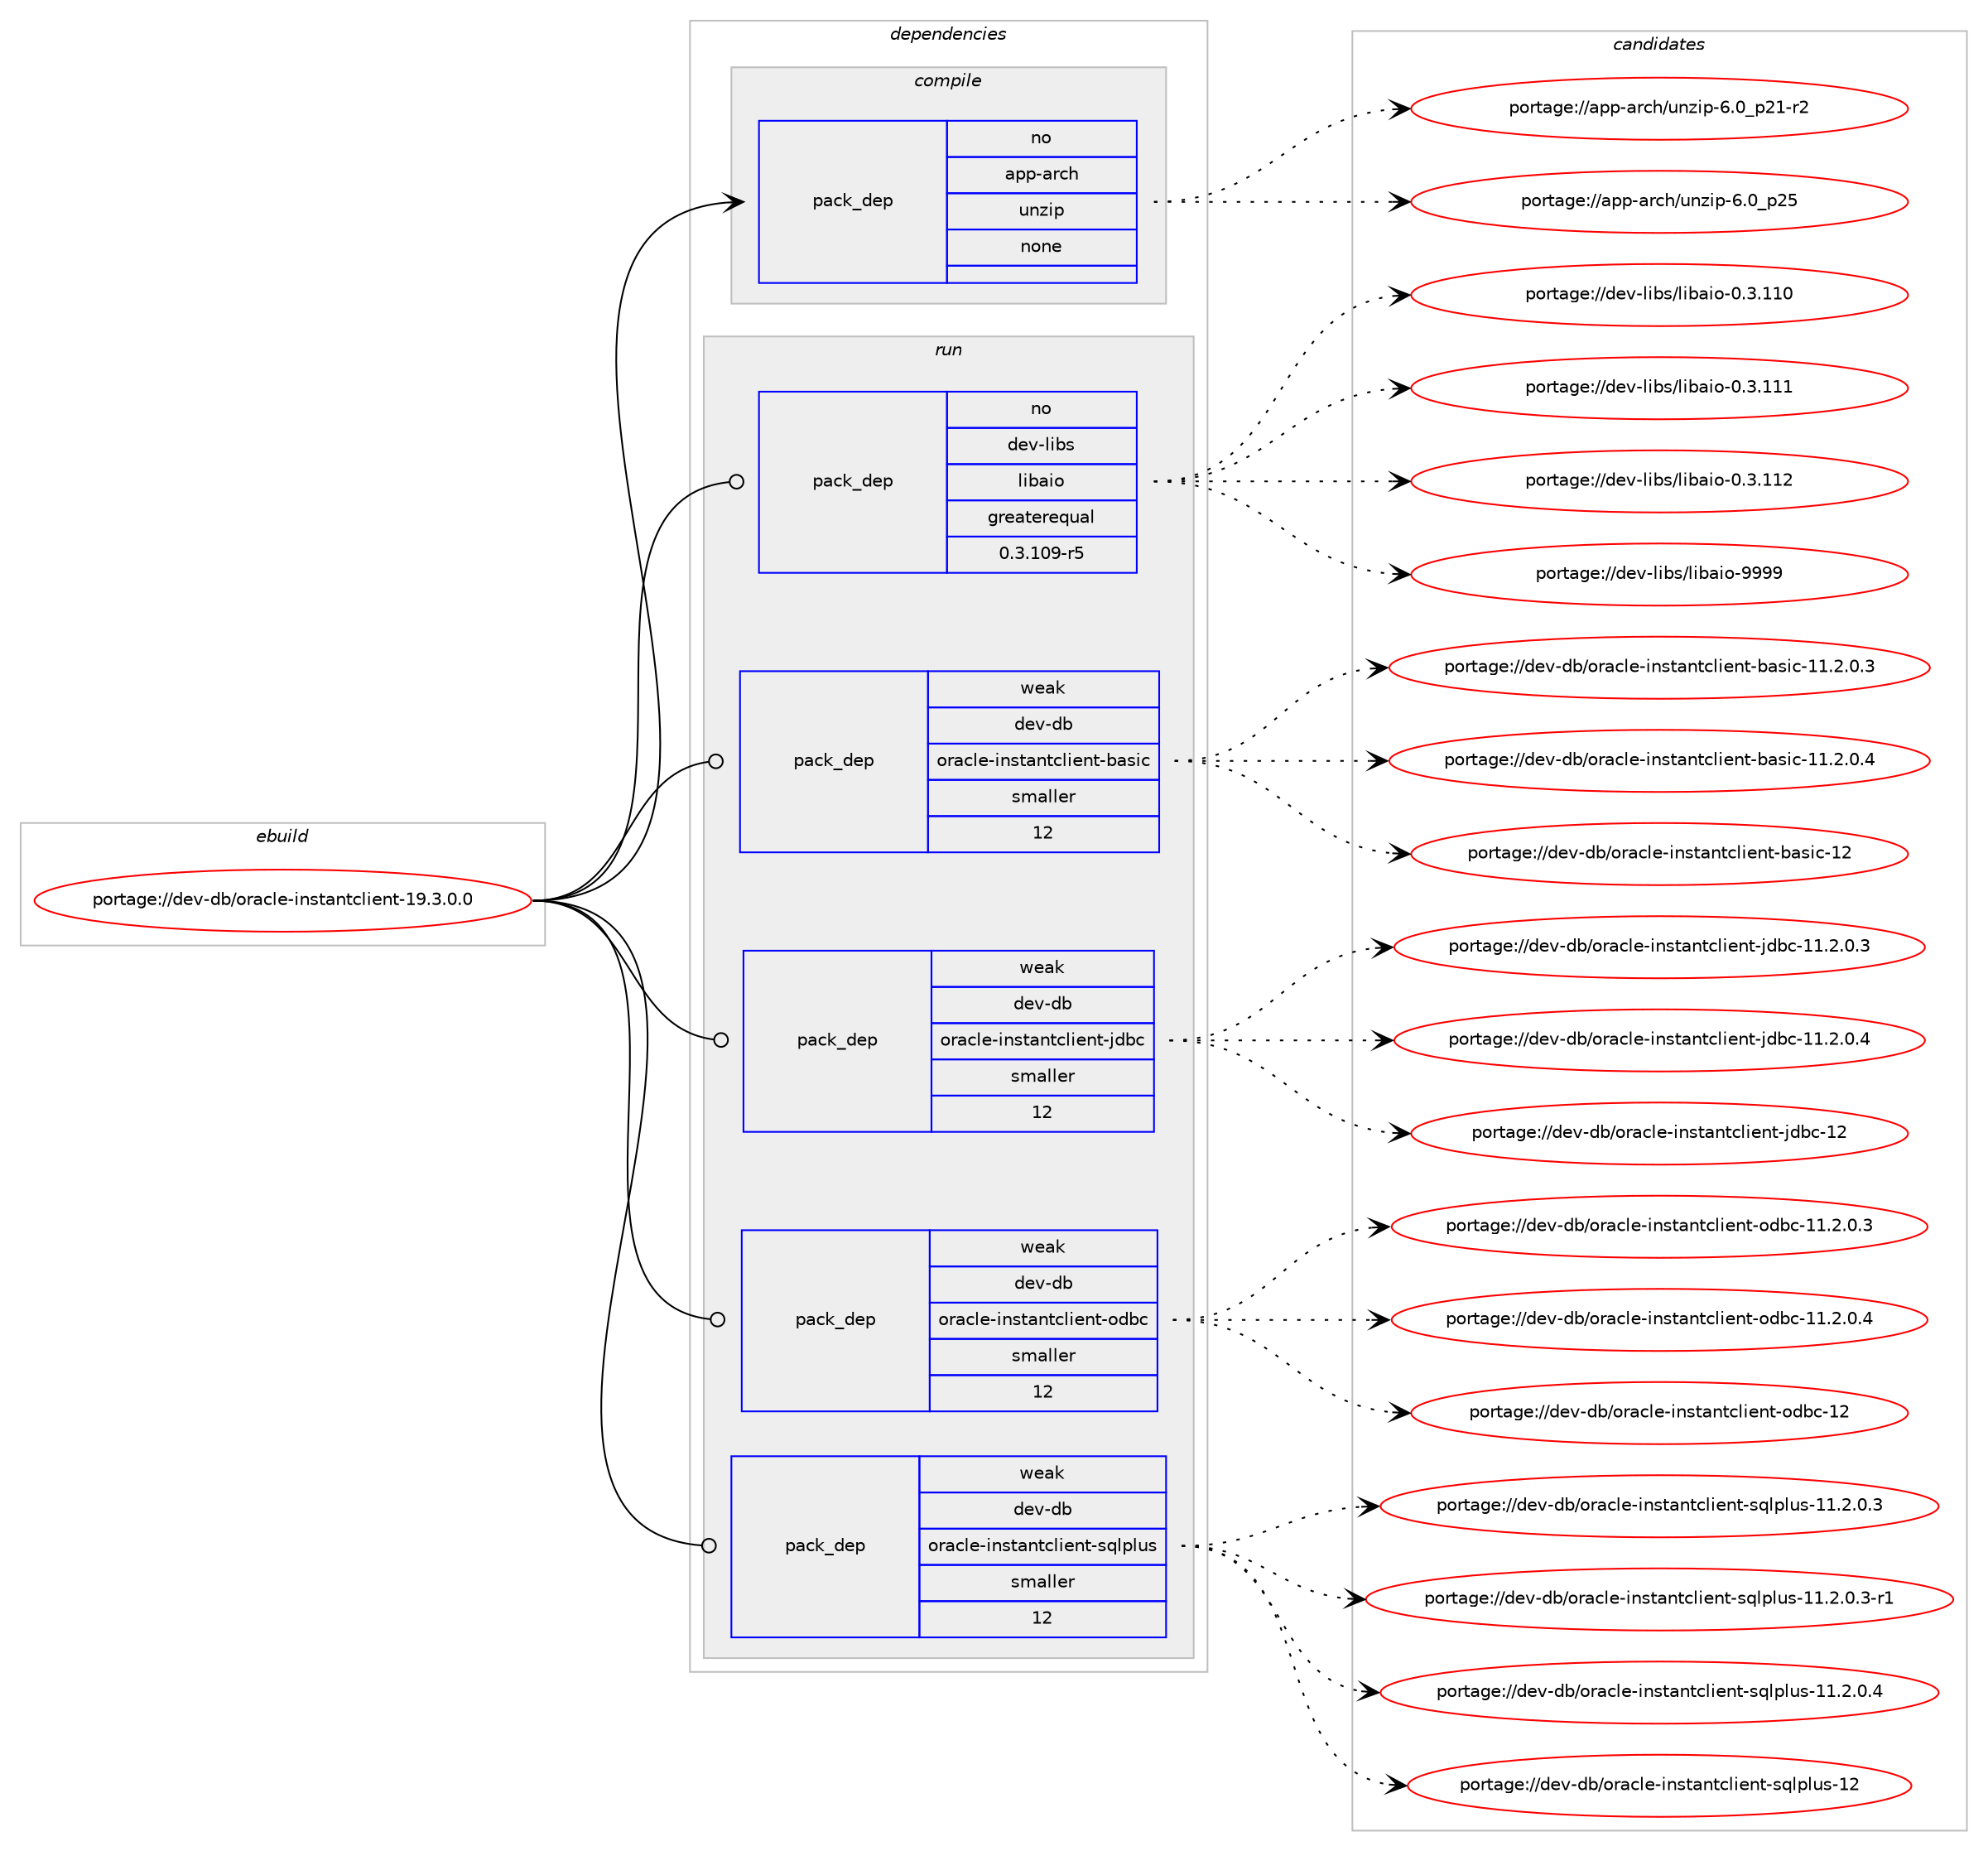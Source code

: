 digraph prolog {

# *************
# Graph options
# *************

newrank=true;
concentrate=true;
compound=true;
graph [rankdir=LR,fontname=Helvetica,fontsize=10,ranksep=1.5];#, ranksep=2.5, nodesep=0.2];
edge  [arrowhead=vee];
node  [fontname=Helvetica,fontsize=10];

# **********
# The ebuild
# **********

subgraph cluster_leftcol {
color=gray;
rank=same;
label=<<i>ebuild</i>>;
id [label="portage://dev-db/oracle-instantclient-19.3.0.0", color=red, width=4, href="../dev-db/oracle-instantclient-19.3.0.0.svg"];
}

# ****************
# The dependencies
# ****************

subgraph cluster_midcol {
color=gray;
label=<<i>dependencies</i>>;
subgraph cluster_compile {
fillcolor="#eeeeee";
style=filled;
label=<<i>compile</i>>;
subgraph pack42010 {
dependency55920 [label=<<TABLE BORDER="0" CELLBORDER="1" CELLSPACING="0" CELLPADDING="4" WIDTH="220"><TR><TD ROWSPAN="6" CELLPADDING="30">pack_dep</TD></TR><TR><TD WIDTH="110">no</TD></TR><TR><TD>app-arch</TD></TR><TR><TD>unzip</TD></TR><TR><TD>none</TD></TR><TR><TD></TD></TR></TABLE>>, shape=none, color=blue];
}
id:e -> dependency55920:w [weight=20,style="solid",arrowhead="vee"];
}
subgraph cluster_compileandrun {
fillcolor="#eeeeee";
style=filled;
label=<<i>compile and run</i>>;
}
subgraph cluster_run {
fillcolor="#eeeeee";
style=filled;
label=<<i>run</i>>;
subgraph pack42011 {
dependency55921 [label=<<TABLE BORDER="0" CELLBORDER="1" CELLSPACING="0" CELLPADDING="4" WIDTH="220"><TR><TD ROWSPAN="6" CELLPADDING="30">pack_dep</TD></TR><TR><TD WIDTH="110">no</TD></TR><TR><TD>dev-libs</TD></TR><TR><TD>libaio</TD></TR><TR><TD>greaterequal</TD></TR><TR><TD>0.3.109-r5</TD></TR></TABLE>>, shape=none, color=blue];
}
id:e -> dependency55921:w [weight=20,style="solid",arrowhead="odot"];
subgraph pack42012 {
dependency55922 [label=<<TABLE BORDER="0" CELLBORDER="1" CELLSPACING="0" CELLPADDING="4" WIDTH="220"><TR><TD ROWSPAN="6" CELLPADDING="30">pack_dep</TD></TR><TR><TD WIDTH="110">weak</TD></TR><TR><TD>dev-db</TD></TR><TR><TD>oracle-instantclient-basic</TD></TR><TR><TD>smaller</TD></TR><TR><TD>12</TD></TR></TABLE>>, shape=none, color=blue];
}
id:e -> dependency55922:w [weight=20,style="solid",arrowhead="odot"];
subgraph pack42013 {
dependency55923 [label=<<TABLE BORDER="0" CELLBORDER="1" CELLSPACING="0" CELLPADDING="4" WIDTH="220"><TR><TD ROWSPAN="6" CELLPADDING="30">pack_dep</TD></TR><TR><TD WIDTH="110">weak</TD></TR><TR><TD>dev-db</TD></TR><TR><TD>oracle-instantclient-jdbc</TD></TR><TR><TD>smaller</TD></TR><TR><TD>12</TD></TR></TABLE>>, shape=none, color=blue];
}
id:e -> dependency55923:w [weight=20,style="solid",arrowhead="odot"];
subgraph pack42014 {
dependency55924 [label=<<TABLE BORDER="0" CELLBORDER="1" CELLSPACING="0" CELLPADDING="4" WIDTH="220"><TR><TD ROWSPAN="6" CELLPADDING="30">pack_dep</TD></TR><TR><TD WIDTH="110">weak</TD></TR><TR><TD>dev-db</TD></TR><TR><TD>oracle-instantclient-odbc</TD></TR><TR><TD>smaller</TD></TR><TR><TD>12</TD></TR></TABLE>>, shape=none, color=blue];
}
id:e -> dependency55924:w [weight=20,style="solid",arrowhead="odot"];
subgraph pack42015 {
dependency55925 [label=<<TABLE BORDER="0" CELLBORDER="1" CELLSPACING="0" CELLPADDING="4" WIDTH="220"><TR><TD ROWSPAN="6" CELLPADDING="30">pack_dep</TD></TR><TR><TD WIDTH="110">weak</TD></TR><TR><TD>dev-db</TD></TR><TR><TD>oracle-instantclient-sqlplus</TD></TR><TR><TD>smaller</TD></TR><TR><TD>12</TD></TR></TABLE>>, shape=none, color=blue];
}
id:e -> dependency55925:w [weight=20,style="solid",arrowhead="odot"];
}
}

# **************
# The candidates
# **************

subgraph cluster_choices {
rank=same;
color=gray;
label=<<i>candidates</i>>;

subgraph choice42010 {
color=black;
nodesep=1;
choiceportage9711211245971149910447117110122105112455446489511250494511450 [label="portage://app-arch/unzip-6.0_p21-r2", color=red, width=4,href="../app-arch/unzip-6.0_p21-r2.svg"];
choiceportage971121124597114991044711711012210511245544648951125053 [label="portage://app-arch/unzip-6.0_p25", color=red, width=4,href="../app-arch/unzip-6.0_p25.svg"];
dependency55920:e -> choiceportage9711211245971149910447117110122105112455446489511250494511450:w [style=dotted,weight="100"];
dependency55920:e -> choiceportage971121124597114991044711711012210511245544648951125053:w [style=dotted,weight="100"];
}
subgraph choice42011 {
color=black;
nodesep=1;
choiceportage10010111845108105981154710810598971051114548465146494948 [label="portage://dev-libs/libaio-0.3.110", color=red, width=4,href="../dev-libs/libaio-0.3.110.svg"];
choiceportage10010111845108105981154710810598971051114548465146494949 [label="portage://dev-libs/libaio-0.3.111", color=red, width=4,href="../dev-libs/libaio-0.3.111.svg"];
choiceportage10010111845108105981154710810598971051114548465146494950 [label="portage://dev-libs/libaio-0.3.112", color=red, width=4,href="../dev-libs/libaio-0.3.112.svg"];
choiceportage10010111845108105981154710810598971051114557575757 [label="portage://dev-libs/libaio-9999", color=red, width=4,href="../dev-libs/libaio-9999.svg"];
dependency55921:e -> choiceportage10010111845108105981154710810598971051114548465146494948:w [style=dotted,weight="100"];
dependency55921:e -> choiceportage10010111845108105981154710810598971051114548465146494949:w [style=dotted,weight="100"];
dependency55921:e -> choiceportage10010111845108105981154710810598971051114548465146494950:w [style=dotted,weight="100"];
dependency55921:e -> choiceportage10010111845108105981154710810598971051114557575757:w [style=dotted,weight="100"];
}
subgraph choice42012 {
color=black;
nodesep=1;
choiceportage100101118451009847111114979910810145105110115116971101169910810510111011645989711510599454949465046484651 [label="portage://dev-db/oracle-instantclient-basic-11.2.0.3", color=red, width=4,href="../dev-db/oracle-instantclient-basic-11.2.0.3.svg"];
choiceportage100101118451009847111114979910810145105110115116971101169910810510111011645989711510599454949465046484652 [label="portage://dev-db/oracle-instantclient-basic-11.2.0.4", color=red, width=4,href="../dev-db/oracle-instantclient-basic-11.2.0.4.svg"];
choiceportage100101118451009847111114979910810145105110115116971101169910810510111011645989711510599454950 [label="portage://dev-db/oracle-instantclient-basic-12", color=red, width=4,href="../dev-db/oracle-instantclient-basic-12.svg"];
dependency55922:e -> choiceportage100101118451009847111114979910810145105110115116971101169910810510111011645989711510599454949465046484651:w [style=dotted,weight="100"];
dependency55922:e -> choiceportage100101118451009847111114979910810145105110115116971101169910810510111011645989711510599454949465046484652:w [style=dotted,weight="100"];
dependency55922:e -> choiceportage100101118451009847111114979910810145105110115116971101169910810510111011645989711510599454950:w [style=dotted,weight="100"];
}
subgraph choice42013 {
color=black;
nodesep=1;
choiceportage1001011184510098471111149799108101451051101151169711011699108105101110116451061009899454949465046484651 [label="portage://dev-db/oracle-instantclient-jdbc-11.2.0.3", color=red, width=4,href="../dev-db/oracle-instantclient-jdbc-11.2.0.3.svg"];
choiceportage1001011184510098471111149799108101451051101151169711011699108105101110116451061009899454949465046484652 [label="portage://dev-db/oracle-instantclient-jdbc-11.2.0.4", color=red, width=4,href="../dev-db/oracle-instantclient-jdbc-11.2.0.4.svg"];
choiceportage1001011184510098471111149799108101451051101151169711011699108105101110116451061009899454950 [label="portage://dev-db/oracle-instantclient-jdbc-12", color=red, width=4,href="../dev-db/oracle-instantclient-jdbc-12.svg"];
dependency55923:e -> choiceportage1001011184510098471111149799108101451051101151169711011699108105101110116451061009899454949465046484651:w [style=dotted,weight="100"];
dependency55923:e -> choiceportage1001011184510098471111149799108101451051101151169711011699108105101110116451061009899454949465046484652:w [style=dotted,weight="100"];
dependency55923:e -> choiceportage1001011184510098471111149799108101451051101151169711011699108105101110116451061009899454950:w [style=dotted,weight="100"];
}
subgraph choice42014 {
color=black;
nodesep=1;
choiceportage1001011184510098471111149799108101451051101151169711011699108105101110116451111009899454949465046484651 [label="portage://dev-db/oracle-instantclient-odbc-11.2.0.3", color=red, width=4,href="../dev-db/oracle-instantclient-odbc-11.2.0.3.svg"];
choiceportage1001011184510098471111149799108101451051101151169711011699108105101110116451111009899454949465046484652 [label="portage://dev-db/oracle-instantclient-odbc-11.2.0.4", color=red, width=4,href="../dev-db/oracle-instantclient-odbc-11.2.0.4.svg"];
choiceportage1001011184510098471111149799108101451051101151169711011699108105101110116451111009899454950 [label="portage://dev-db/oracle-instantclient-odbc-12", color=red, width=4,href="../dev-db/oracle-instantclient-odbc-12.svg"];
dependency55924:e -> choiceportage1001011184510098471111149799108101451051101151169711011699108105101110116451111009899454949465046484651:w [style=dotted,weight="100"];
dependency55924:e -> choiceportage1001011184510098471111149799108101451051101151169711011699108105101110116451111009899454949465046484652:w [style=dotted,weight="100"];
dependency55924:e -> choiceportage1001011184510098471111149799108101451051101151169711011699108105101110116451111009899454950:w [style=dotted,weight="100"];
}
subgraph choice42015 {
color=black;
nodesep=1;
choiceportage100101118451009847111114979910810145105110115116971101169910810510111011645115113108112108117115454949465046484651 [label="portage://dev-db/oracle-instantclient-sqlplus-11.2.0.3", color=red, width=4,href="../dev-db/oracle-instantclient-sqlplus-11.2.0.3.svg"];
choiceportage1001011184510098471111149799108101451051101151169711011699108105101110116451151131081121081171154549494650464846514511449 [label="portage://dev-db/oracle-instantclient-sqlplus-11.2.0.3-r1", color=red, width=4,href="../dev-db/oracle-instantclient-sqlplus-11.2.0.3-r1.svg"];
choiceportage100101118451009847111114979910810145105110115116971101169910810510111011645115113108112108117115454949465046484652 [label="portage://dev-db/oracle-instantclient-sqlplus-11.2.0.4", color=red, width=4,href="../dev-db/oracle-instantclient-sqlplus-11.2.0.4.svg"];
choiceportage100101118451009847111114979910810145105110115116971101169910810510111011645115113108112108117115454950 [label="portage://dev-db/oracle-instantclient-sqlplus-12", color=red, width=4,href="../dev-db/oracle-instantclient-sqlplus-12.svg"];
dependency55925:e -> choiceportage100101118451009847111114979910810145105110115116971101169910810510111011645115113108112108117115454949465046484651:w [style=dotted,weight="100"];
dependency55925:e -> choiceportage1001011184510098471111149799108101451051101151169711011699108105101110116451151131081121081171154549494650464846514511449:w [style=dotted,weight="100"];
dependency55925:e -> choiceportage100101118451009847111114979910810145105110115116971101169910810510111011645115113108112108117115454949465046484652:w [style=dotted,weight="100"];
dependency55925:e -> choiceportage100101118451009847111114979910810145105110115116971101169910810510111011645115113108112108117115454950:w [style=dotted,weight="100"];
}
}

}
